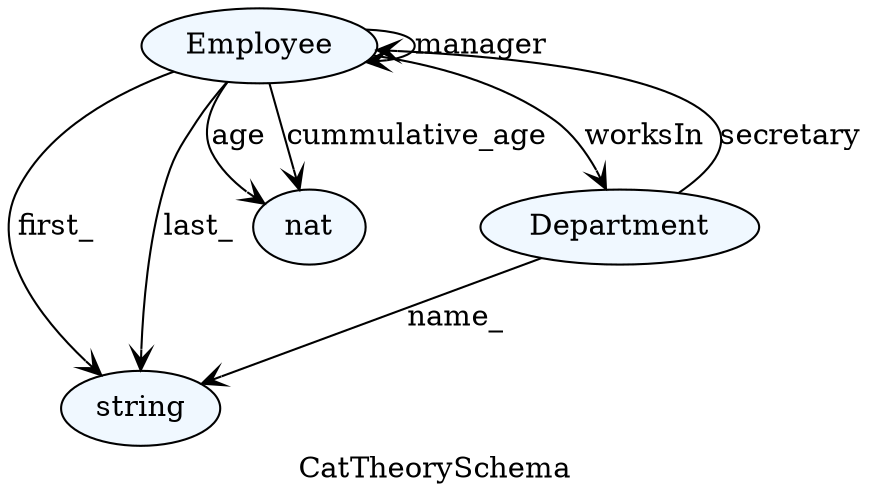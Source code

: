 /*
Automatically generated by Xholon version 0.8.1, using org.primordion.ef.Xholon2Graphviz.java
Thu Jun 08 09:44:44 GMT-400 2017 1496929484836
model: Categorical Data IDE - AQL - Employees 3
www.primordion.com/Xholon

To view this file, use Graphviz dot|fdp|neato|twopi|circo|sfdp from http://www.graphviz.org/
For example, to generate an SVG file:
  dot -Tsvg -O CatTheorySchema_57_1496929484836.gv
Alternatively try one of these:
  dot -Tsvg -O CatTheorySchema_57_1496929484836.gv
  dot -Tsvg -O -Grankdir=LR CatTheorySchema_57_1496929484836.gv
  fdp -Tsvg -O CatTheorySchema_57_1496929484836.gv
  neato -Tsvg -O CatTheorySchema_57_1496929484836.gv
  circo -Tsvg -O CatTheorySchema_57_1496929484836.gv
Or use one of: -Tgif -Tjpg -Tpdf -Tpng -Txdot -Txlib
See also: http://hughesbennett.net/Graphviz
See also: http://graphviz-dev.appspot.com/
See also: http://www.webgraphviz.com/
See also: http://rise4fun.com/agl/

To repeat this Xholon export:
 $wnd.xh.xport("Graphviz", $wnd.xh.root().parent().xpath("Chameleon/CattSystem/CatTheorySchema"), '{"gvFileExt":".gv","gvGraph":"digraph","layout":"dot","edgeOp":"->","gvCluster":"","shouldShowStateMachineEntities":false,"filter":"--Behavior,Script","nameTemplateNodeId":"^^^^i^","nameTemplateNodeLabel":"R^^^^^","shouldQuoteLabels":true,"shouldShowLinks":true,"shouldShowLinkLabels":true,"shouldSpecifyLayout":false,"maxLabelLen":-1,"shouldColor":true,"defaultColor":"#f0f8ff","shouldSpecifyShape":true,"shape":"ellipse","shouldSpecifySize":false,"size":"6","shouldSpecifyFontname":false,"fontname":"\"Courier New\"","shouldSpecifyArrowhead":true,"arrowhead":"vee","shouldSpecifyStylesheet":true,"stylesheet":"Xholon.css","shouldSpecifyRankdir":false,"rankdir":"LR","shouldDisplayGraph":true,"outputFormat":"svg"}');
*/
digraph 57 {
 graph [label="CatTheorySchema",id="CatTheorySchema",stylesheet="Xholon.css"]
 node [style=filled,fillcolor="#f0f8ff",shape=ellipse]
 edge [arrowhead=vee]
 48 [label="string" id="CatTheorySchema/string"]
 49 [label="nat" id="CatTheorySchema/nat"]
 50 [label="Employee" id="CatTheorySchema/Employee"]
  50 -> 50 [label="manager"];
  50 -> 51 [label="worksIn"];
  50 -> 48 [label="first_"];
  50 -> 48 [label="last_"];
  50 -> 49 [label="age"];
  50 -> 49 [label="cummulative_age"];
 51 [label="Department" id="CatTheorySchema/Department"]
  51 -> 50 [label="secretary"];
  51 -> 48 [label="name_"];
}

